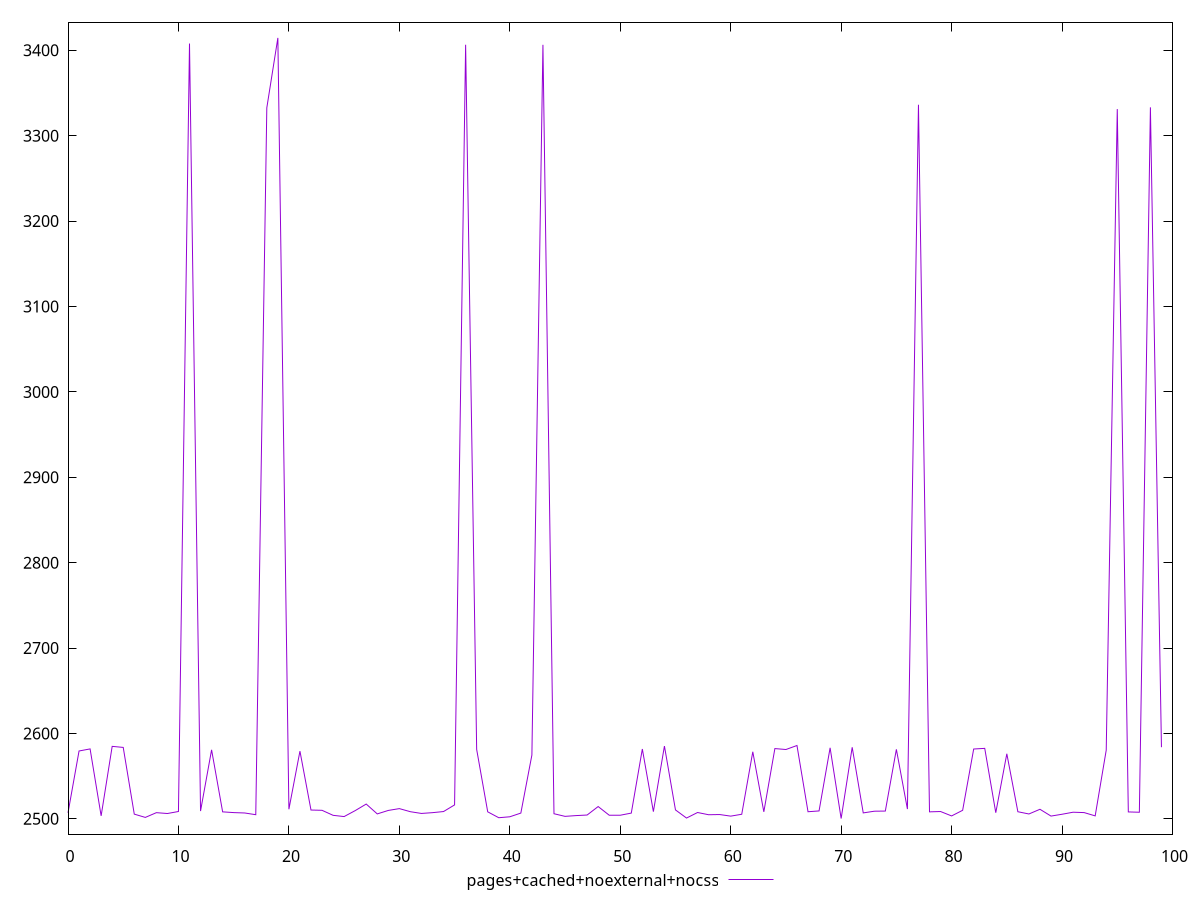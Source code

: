 reset
set terminal svg size 640, 490 enhanced background rgb 'white'
set output "report_00007_2020-12-11T15:55:29.892Z/largest-contentful-paint/comparison/line/9_vs_10.svg"

$pagesCachedNoexternalNocss <<EOF
0 2507.0122999999994
1 2579.4519000000005
2 2581.8780000000006
3 2503.50155
4 2584.8756999999996
5 2583.6366
6 2505.50835
7 2501.6616999999997
8 2507.21735
9 2506.2310500000003
10 2508.5882
11 3407.9469
12 2509.1005999999998
13 2580.7960000000003
14 2508.17155
15 2507.2994500000004
16 2506.8524500000003
17 2504.8376
18 3332.6587
19 3414.5454999999997
20 2511.2196
21 2579.2725
22 2510.3044000000004
23 2509.9801499999994
24 2504.10865
25 2502.6522499999996
26 2509.6048499999997
27 2517.30675
28 2505.7610000000004
29 2509.8384500000006
30 2511.9612999999995
31 2508.33685
32 2506.3134
33 2507.232
34 2508.53
35 2516.3027500000003
36 3406.5032499999998
37 2581.2587000000003
38 2508.2028
39 2501.3049499999997
40 2502.398
41 2506.7315999999996
42 2574.7246999999998
43 3406.4843499999997
44 2505.9797499999995
45 2502.8995
46 2503.7945000000004
47 2504.45375
48 2514.3951499999994
49 2504.2333499999995
50 2504.2173999999995
51 2506.7230999999997
52 2581.7324
53 2508.4408
54 2585.2223
55 2510.43915
56 2500.9174999999996
57 2507.40995
58 2504.7919999999995
59 2505.0327000000007
60 2503.1607
61 2505.3497500000003
62 2578.530300000001
63 2508.1725500000002
64 2582.2738
65 2581.1806000000006
66 2585.8743
67 2508.3162
68 2509.2504499999995
69 2583.1359999999995
70 2500.3651
71 2583.759
72 2506.9461499999998
73 2508.91745
74 2509.10635
75 2581.3767000000003
76 2511.4258500000005
77 3336.2516
78 2508.1779500000002
79 2508.56225
80 2503.3929499999995
81 2509.9906
82 2581.7594
83 2582.5213999999996
84 2507.1604
85 2576.1679999999997
86 2508.31565
87 2505.6843
88 2511.1844
89 2503.2271499999997
90 2505.36465
91 2507.7488999999996
92 2507.3044999999997
93 2503.456
94 2580.426099999999
95 3331.2337000000007
96 2508.0838499999995
97 2507.7132
98 3333.2425999999996
99 2583.9211999999998
EOF

set key outside below
set yrange [2482.081492:3432.829108]

plot \
  $pagesCachedNoexternalNocss title "pages+cached+noexternal+nocss" with line, \


reset